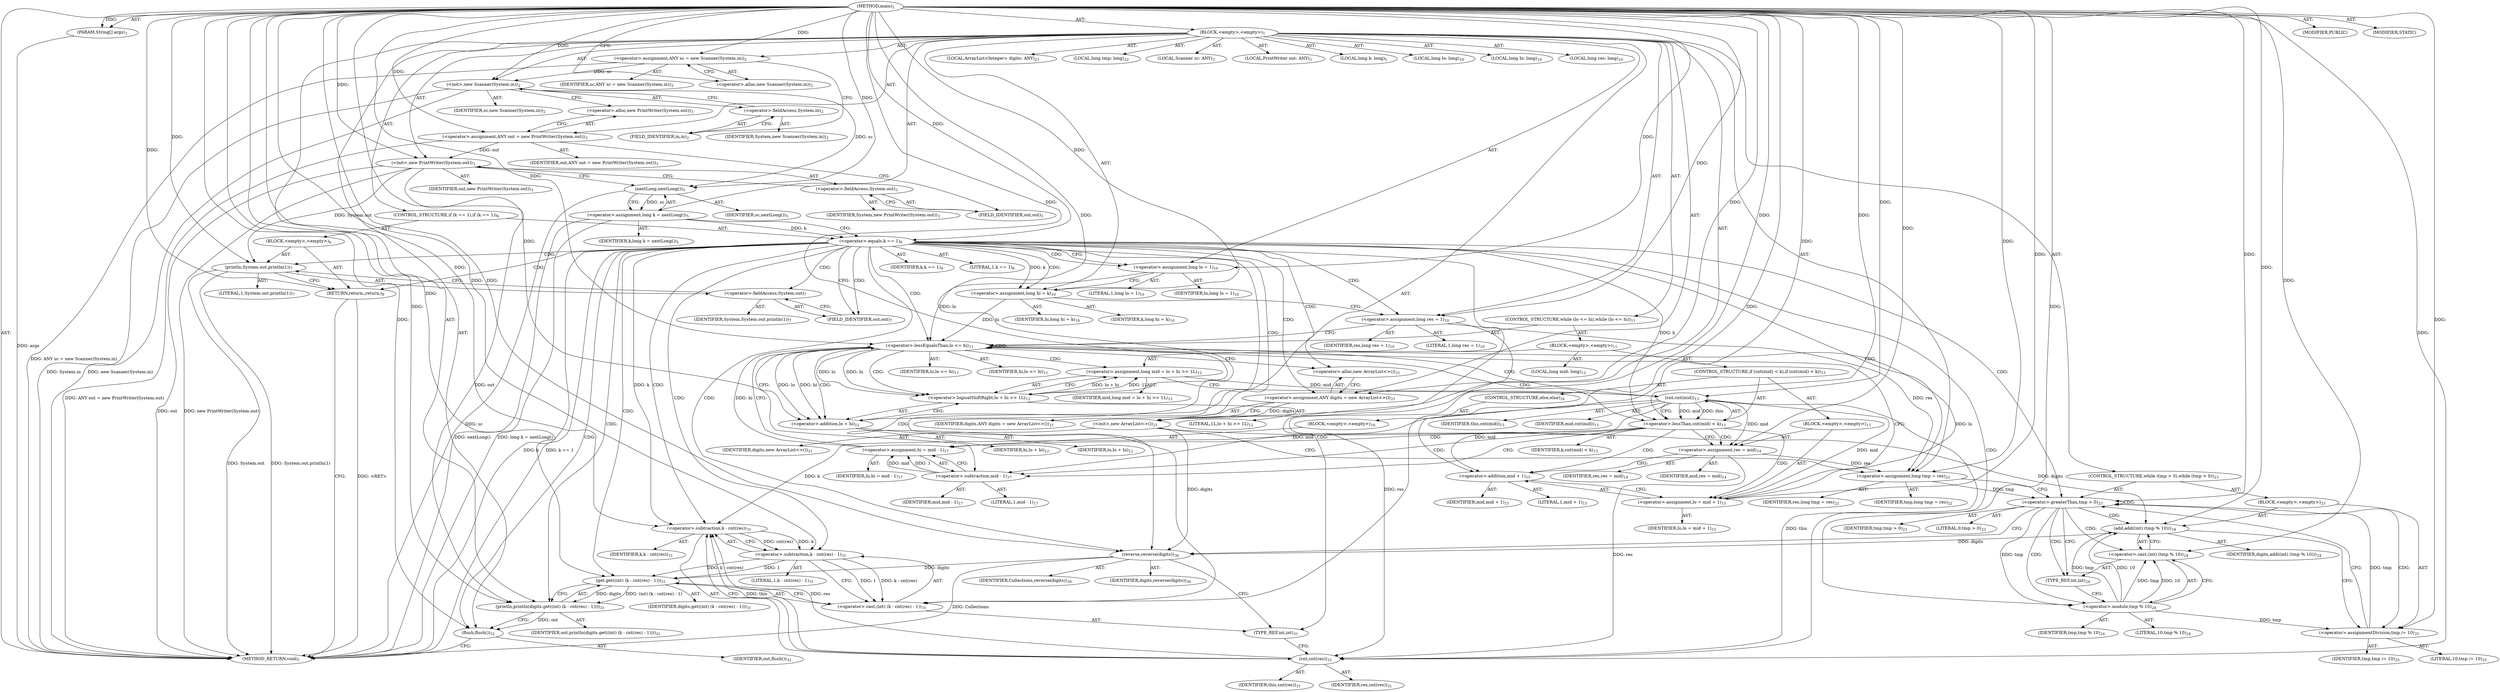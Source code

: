 digraph "main" {  
"23" [label = <(METHOD,main)<SUB>1</SUB>> ]
"24" [label = <(PARAM,String[] args)<SUB>1</SUB>> ]
"25" [label = <(BLOCK,&lt;empty&gt;,&lt;empty&gt;)<SUB>1</SUB>> ]
"4" [label = <(LOCAL,Scanner sc: ANY)<SUB>2</SUB>> ]
"26" [label = <(&lt;operator&gt;.assignment,ANY sc = new Scanner(System.in))<SUB>2</SUB>> ]
"27" [label = <(IDENTIFIER,sc,ANY sc = new Scanner(System.in))<SUB>2</SUB>> ]
"28" [label = <(&lt;operator&gt;.alloc,new Scanner(System.in))<SUB>2</SUB>> ]
"29" [label = <(&lt;init&gt;,new Scanner(System.in))<SUB>2</SUB>> ]
"3" [label = <(IDENTIFIER,sc,new Scanner(System.in))<SUB>2</SUB>> ]
"30" [label = <(&lt;operator&gt;.fieldAccess,System.in)<SUB>2</SUB>> ]
"31" [label = <(IDENTIFIER,System,new Scanner(System.in))<SUB>2</SUB>> ]
"32" [label = <(FIELD_IDENTIFIER,in,in)<SUB>2</SUB>> ]
"6" [label = <(LOCAL,PrintWriter out: ANY)<SUB>3</SUB>> ]
"33" [label = <(&lt;operator&gt;.assignment,ANY out = new PrintWriter(System.out))<SUB>3</SUB>> ]
"34" [label = <(IDENTIFIER,out,ANY out = new PrintWriter(System.out))<SUB>3</SUB>> ]
"35" [label = <(&lt;operator&gt;.alloc,new PrintWriter(System.out))<SUB>3</SUB>> ]
"36" [label = <(&lt;init&gt;,new PrintWriter(System.out))<SUB>3</SUB>> ]
"5" [label = <(IDENTIFIER,out,new PrintWriter(System.out))<SUB>3</SUB>> ]
"37" [label = <(&lt;operator&gt;.fieldAccess,System.out)<SUB>3</SUB>> ]
"38" [label = <(IDENTIFIER,System,new PrintWriter(System.out))<SUB>3</SUB>> ]
"39" [label = <(FIELD_IDENTIFIER,out,out)<SUB>3</SUB>> ]
"40" [label = <(LOCAL,long k: long)<SUB>5</SUB>> ]
"41" [label = <(&lt;operator&gt;.assignment,long k = nextLong())<SUB>5</SUB>> ]
"42" [label = <(IDENTIFIER,k,long k = nextLong())<SUB>5</SUB>> ]
"43" [label = <(nextLong,nextLong())<SUB>5</SUB>> ]
"44" [label = <(IDENTIFIER,sc,nextLong())<SUB>5</SUB>> ]
"45" [label = <(CONTROL_STRUCTURE,if (k == 1),if (k == 1))<SUB>6</SUB>> ]
"46" [label = <(&lt;operator&gt;.equals,k == 1)<SUB>6</SUB>> ]
"47" [label = <(IDENTIFIER,k,k == 1)<SUB>6</SUB>> ]
"48" [label = <(LITERAL,1,k == 1)<SUB>6</SUB>> ]
"49" [label = <(BLOCK,&lt;empty&gt;,&lt;empty&gt;)<SUB>6</SUB>> ]
"50" [label = <(println,System.out.println(1))<SUB>7</SUB>> ]
"51" [label = <(&lt;operator&gt;.fieldAccess,System.out)<SUB>7</SUB>> ]
"52" [label = <(IDENTIFIER,System,System.out.println(1))<SUB>7</SUB>> ]
"53" [label = <(FIELD_IDENTIFIER,out,out)<SUB>7</SUB>> ]
"54" [label = <(LITERAL,1,System.out.println(1))<SUB>7</SUB>> ]
"55" [label = <(RETURN,return;,return;)<SUB>8</SUB>> ]
"56" [label = <(LOCAL,long lo: long)<SUB>10</SUB>> ]
"57" [label = <(LOCAL,long hi: long)<SUB>10</SUB>> ]
"58" [label = <(LOCAL,long res: long)<SUB>10</SUB>> ]
"59" [label = <(&lt;operator&gt;.assignment,long lo = 1)<SUB>10</SUB>> ]
"60" [label = <(IDENTIFIER,lo,long lo = 1)<SUB>10</SUB>> ]
"61" [label = <(LITERAL,1,long lo = 1)<SUB>10</SUB>> ]
"62" [label = <(&lt;operator&gt;.assignment,long hi = k)<SUB>10</SUB>> ]
"63" [label = <(IDENTIFIER,hi,long hi = k)<SUB>10</SUB>> ]
"64" [label = <(IDENTIFIER,k,long hi = k)<SUB>10</SUB>> ]
"65" [label = <(&lt;operator&gt;.assignment,long res = 1)<SUB>10</SUB>> ]
"66" [label = <(IDENTIFIER,res,long res = 1)<SUB>10</SUB>> ]
"67" [label = <(LITERAL,1,long res = 1)<SUB>10</SUB>> ]
"68" [label = <(CONTROL_STRUCTURE,while (lo &lt;= hi),while (lo &lt;= hi))<SUB>11</SUB>> ]
"69" [label = <(&lt;operator&gt;.lessEqualsThan,lo &lt;= hi)<SUB>11</SUB>> ]
"70" [label = <(IDENTIFIER,lo,lo &lt;= hi)<SUB>11</SUB>> ]
"71" [label = <(IDENTIFIER,hi,lo &lt;= hi)<SUB>11</SUB>> ]
"72" [label = <(BLOCK,&lt;empty&gt;,&lt;empty&gt;)<SUB>11</SUB>> ]
"73" [label = <(LOCAL,long mid: long)<SUB>12</SUB>> ]
"74" [label = <(&lt;operator&gt;.assignment,long mid = lo + hi &gt;&gt; 1L)<SUB>12</SUB>> ]
"75" [label = <(IDENTIFIER,mid,long mid = lo + hi &gt;&gt; 1L)<SUB>12</SUB>> ]
"76" [label = <(&lt;operator&gt;.logicalShiftRight,lo + hi &gt;&gt; 1L)<SUB>12</SUB>> ]
"77" [label = <(&lt;operator&gt;.addition,lo + hi)<SUB>12</SUB>> ]
"78" [label = <(IDENTIFIER,lo,lo + hi)<SUB>12</SUB>> ]
"79" [label = <(IDENTIFIER,hi,lo + hi)<SUB>12</SUB>> ]
"80" [label = <(LITERAL,1L,lo + hi &gt;&gt; 1L)<SUB>12</SUB>> ]
"81" [label = <(CONTROL_STRUCTURE,if (cnt(mid) &lt; k),if (cnt(mid) &lt; k))<SUB>13</SUB>> ]
"82" [label = <(&lt;operator&gt;.lessThan,cnt(mid) &lt; k)<SUB>13</SUB>> ]
"83" [label = <(cnt,cnt(mid))<SUB>13</SUB>> ]
"84" [label = <(IDENTIFIER,this,cnt(mid))<SUB>13</SUB>> ]
"85" [label = <(IDENTIFIER,mid,cnt(mid))<SUB>13</SUB>> ]
"86" [label = <(IDENTIFIER,k,cnt(mid) &lt; k)<SUB>13</SUB>> ]
"87" [label = <(BLOCK,&lt;empty&gt;,&lt;empty&gt;)<SUB>13</SUB>> ]
"88" [label = <(&lt;operator&gt;.assignment,res = mid)<SUB>14</SUB>> ]
"89" [label = <(IDENTIFIER,res,res = mid)<SUB>14</SUB>> ]
"90" [label = <(IDENTIFIER,mid,res = mid)<SUB>14</SUB>> ]
"91" [label = <(&lt;operator&gt;.assignment,lo = mid + 1)<SUB>15</SUB>> ]
"92" [label = <(IDENTIFIER,lo,lo = mid + 1)<SUB>15</SUB>> ]
"93" [label = <(&lt;operator&gt;.addition,mid + 1)<SUB>15</SUB>> ]
"94" [label = <(IDENTIFIER,mid,mid + 1)<SUB>15</SUB>> ]
"95" [label = <(LITERAL,1,mid + 1)<SUB>15</SUB>> ]
"96" [label = <(CONTROL_STRUCTURE,else,else)<SUB>16</SUB>> ]
"97" [label = <(BLOCK,&lt;empty&gt;,&lt;empty&gt;)<SUB>16</SUB>> ]
"98" [label = <(&lt;operator&gt;.assignment,hi = mid - 1)<SUB>17</SUB>> ]
"99" [label = <(IDENTIFIER,hi,hi = mid - 1)<SUB>17</SUB>> ]
"100" [label = <(&lt;operator&gt;.subtraction,mid - 1)<SUB>17</SUB>> ]
"101" [label = <(IDENTIFIER,mid,mid - 1)<SUB>17</SUB>> ]
"102" [label = <(LITERAL,1,mid - 1)<SUB>17</SUB>> ]
"8" [label = <(LOCAL,ArrayList&lt;Integer&gt; digits: ANY)<SUB>21</SUB>> ]
"103" [label = <(&lt;operator&gt;.assignment,ANY digits = new ArrayList&lt;&gt;())<SUB>21</SUB>> ]
"104" [label = <(IDENTIFIER,digits,ANY digits = new ArrayList&lt;&gt;())<SUB>21</SUB>> ]
"105" [label = <(&lt;operator&gt;.alloc,new ArrayList&lt;&gt;())<SUB>21</SUB>> ]
"106" [label = <(&lt;init&gt;,new ArrayList&lt;&gt;())<SUB>21</SUB>> ]
"7" [label = <(IDENTIFIER,digits,new ArrayList&lt;&gt;())<SUB>21</SUB>> ]
"107" [label = <(LOCAL,long tmp: long)<SUB>22</SUB>> ]
"108" [label = <(&lt;operator&gt;.assignment,long tmp = res)<SUB>22</SUB>> ]
"109" [label = <(IDENTIFIER,tmp,long tmp = res)<SUB>22</SUB>> ]
"110" [label = <(IDENTIFIER,res,long tmp = res)<SUB>22</SUB>> ]
"111" [label = <(CONTROL_STRUCTURE,while (tmp &gt; 0),while (tmp &gt; 0))<SUB>23</SUB>> ]
"112" [label = <(&lt;operator&gt;.greaterThan,tmp &gt; 0)<SUB>23</SUB>> ]
"113" [label = <(IDENTIFIER,tmp,tmp &gt; 0)<SUB>23</SUB>> ]
"114" [label = <(LITERAL,0,tmp &gt; 0)<SUB>23</SUB>> ]
"115" [label = <(BLOCK,&lt;empty&gt;,&lt;empty&gt;)<SUB>23</SUB>> ]
"116" [label = <(add,add((int) (tmp % 10)))<SUB>24</SUB>> ]
"117" [label = <(IDENTIFIER,digits,add((int) (tmp % 10)))<SUB>24</SUB>> ]
"118" [label = <(&lt;operator&gt;.cast,(int) (tmp % 10))<SUB>24</SUB>> ]
"119" [label = <(TYPE_REF,int,int)<SUB>24</SUB>> ]
"120" [label = <(&lt;operator&gt;.modulo,tmp % 10)<SUB>24</SUB>> ]
"121" [label = <(IDENTIFIER,tmp,tmp % 10)<SUB>24</SUB>> ]
"122" [label = <(LITERAL,10,tmp % 10)<SUB>24</SUB>> ]
"123" [label = <(&lt;operator&gt;.assignmentDivision,tmp /= 10)<SUB>25</SUB>> ]
"124" [label = <(IDENTIFIER,tmp,tmp /= 10)<SUB>25</SUB>> ]
"125" [label = <(LITERAL,10,tmp /= 10)<SUB>25</SUB>> ]
"126" [label = <(reverse,reverse(digits))<SUB>30</SUB>> ]
"127" [label = <(IDENTIFIER,Collections,reverse(digits))<SUB>30</SUB>> ]
"128" [label = <(IDENTIFIER,digits,reverse(digits))<SUB>30</SUB>> ]
"129" [label = <(println,println(digits.get((int) (k - cnt(res) - 1))))<SUB>31</SUB>> ]
"130" [label = <(IDENTIFIER,out,println(digits.get((int) (k - cnt(res) - 1))))<SUB>31</SUB>> ]
"131" [label = <(get,get((int) (k - cnt(res) - 1)))<SUB>31</SUB>> ]
"132" [label = <(IDENTIFIER,digits,get((int) (k - cnt(res) - 1)))<SUB>31</SUB>> ]
"133" [label = <(&lt;operator&gt;.cast,(int) (k - cnt(res) - 1))<SUB>31</SUB>> ]
"134" [label = <(TYPE_REF,int,int)<SUB>31</SUB>> ]
"135" [label = <(&lt;operator&gt;.subtraction,k - cnt(res) - 1)<SUB>31</SUB>> ]
"136" [label = <(&lt;operator&gt;.subtraction,k - cnt(res))<SUB>31</SUB>> ]
"137" [label = <(IDENTIFIER,k,k - cnt(res))<SUB>31</SUB>> ]
"138" [label = <(cnt,cnt(res))<SUB>31</SUB>> ]
"139" [label = <(IDENTIFIER,this,cnt(res))<SUB>31</SUB>> ]
"140" [label = <(IDENTIFIER,res,cnt(res))<SUB>31</SUB>> ]
"141" [label = <(LITERAL,1,k - cnt(res) - 1)<SUB>31</SUB>> ]
"142" [label = <(flush,flush())<SUB>32</SUB>> ]
"143" [label = <(IDENTIFIER,out,flush())<SUB>32</SUB>> ]
"144" [label = <(MODIFIER,PUBLIC)> ]
"145" [label = <(MODIFIER,STATIC)> ]
"146" [label = <(METHOD_RETURN,void)<SUB>1</SUB>> ]
  "23" -> "24"  [ label = "AST: "] 
  "23" -> "25"  [ label = "AST: "] 
  "23" -> "144"  [ label = "AST: "] 
  "23" -> "145"  [ label = "AST: "] 
  "23" -> "146"  [ label = "AST: "] 
  "25" -> "4"  [ label = "AST: "] 
  "25" -> "26"  [ label = "AST: "] 
  "25" -> "29"  [ label = "AST: "] 
  "25" -> "6"  [ label = "AST: "] 
  "25" -> "33"  [ label = "AST: "] 
  "25" -> "36"  [ label = "AST: "] 
  "25" -> "40"  [ label = "AST: "] 
  "25" -> "41"  [ label = "AST: "] 
  "25" -> "45"  [ label = "AST: "] 
  "25" -> "56"  [ label = "AST: "] 
  "25" -> "57"  [ label = "AST: "] 
  "25" -> "58"  [ label = "AST: "] 
  "25" -> "59"  [ label = "AST: "] 
  "25" -> "62"  [ label = "AST: "] 
  "25" -> "65"  [ label = "AST: "] 
  "25" -> "68"  [ label = "AST: "] 
  "25" -> "8"  [ label = "AST: "] 
  "25" -> "103"  [ label = "AST: "] 
  "25" -> "106"  [ label = "AST: "] 
  "25" -> "107"  [ label = "AST: "] 
  "25" -> "108"  [ label = "AST: "] 
  "25" -> "111"  [ label = "AST: "] 
  "25" -> "126"  [ label = "AST: "] 
  "25" -> "129"  [ label = "AST: "] 
  "25" -> "142"  [ label = "AST: "] 
  "26" -> "27"  [ label = "AST: "] 
  "26" -> "28"  [ label = "AST: "] 
  "29" -> "3"  [ label = "AST: "] 
  "29" -> "30"  [ label = "AST: "] 
  "30" -> "31"  [ label = "AST: "] 
  "30" -> "32"  [ label = "AST: "] 
  "33" -> "34"  [ label = "AST: "] 
  "33" -> "35"  [ label = "AST: "] 
  "36" -> "5"  [ label = "AST: "] 
  "36" -> "37"  [ label = "AST: "] 
  "37" -> "38"  [ label = "AST: "] 
  "37" -> "39"  [ label = "AST: "] 
  "41" -> "42"  [ label = "AST: "] 
  "41" -> "43"  [ label = "AST: "] 
  "43" -> "44"  [ label = "AST: "] 
  "45" -> "46"  [ label = "AST: "] 
  "45" -> "49"  [ label = "AST: "] 
  "46" -> "47"  [ label = "AST: "] 
  "46" -> "48"  [ label = "AST: "] 
  "49" -> "50"  [ label = "AST: "] 
  "49" -> "55"  [ label = "AST: "] 
  "50" -> "51"  [ label = "AST: "] 
  "50" -> "54"  [ label = "AST: "] 
  "51" -> "52"  [ label = "AST: "] 
  "51" -> "53"  [ label = "AST: "] 
  "59" -> "60"  [ label = "AST: "] 
  "59" -> "61"  [ label = "AST: "] 
  "62" -> "63"  [ label = "AST: "] 
  "62" -> "64"  [ label = "AST: "] 
  "65" -> "66"  [ label = "AST: "] 
  "65" -> "67"  [ label = "AST: "] 
  "68" -> "69"  [ label = "AST: "] 
  "68" -> "72"  [ label = "AST: "] 
  "69" -> "70"  [ label = "AST: "] 
  "69" -> "71"  [ label = "AST: "] 
  "72" -> "73"  [ label = "AST: "] 
  "72" -> "74"  [ label = "AST: "] 
  "72" -> "81"  [ label = "AST: "] 
  "74" -> "75"  [ label = "AST: "] 
  "74" -> "76"  [ label = "AST: "] 
  "76" -> "77"  [ label = "AST: "] 
  "76" -> "80"  [ label = "AST: "] 
  "77" -> "78"  [ label = "AST: "] 
  "77" -> "79"  [ label = "AST: "] 
  "81" -> "82"  [ label = "AST: "] 
  "81" -> "87"  [ label = "AST: "] 
  "81" -> "96"  [ label = "AST: "] 
  "82" -> "83"  [ label = "AST: "] 
  "82" -> "86"  [ label = "AST: "] 
  "83" -> "84"  [ label = "AST: "] 
  "83" -> "85"  [ label = "AST: "] 
  "87" -> "88"  [ label = "AST: "] 
  "87" -> "91"  [ label = "AST: "] 
  "88" -> "89"  [ label = "AST: "] 
  "88" -> "90"  [ label = "AST: "] 
  "91" -> "92"  [ label = "AST: "] 
  "91" -> "93"  [ label = "AST: "] 
  "93" -> "94"  [ label = "AST: "] 
  "93" -> "95"  [ label = "AST: "] 
  "96" -> "97"  [ label = "AST: "] 
  "97" -> "98"  [ label = "AST: "] 
  "98" -> "99"  [ label = "AST: "] 
  "98" -> "100"  [ label = "AST: "] 
  "100" -> "101"  [ label = "AST: "] 
  "100" -> "102"  [ label = "AST: "] 
  "103" -> "104"  [ label = "AST: "] 
  "103" -> "105"  [ label = "AST: "] 
  "106" -> "7"  [ label = "AST: "] 
  "108" -> "109"  [ label = "AST: "] 
  "108" -> "110"  [ label = "AST: "] 
  "111" -> "112"  [ label = "AST: "] 
  "111" -> "115"  [ label = "AST: "] 
  "112" -> "113"  [ label = "AST: "] 
  "112" -> "114"  [ label = "AST: "] 
  "115" -> "116"  [ label = "AST: "] 
  "115" -> "123"  [ label = "AST: "] 
  "116" -> "117"  [ label = "AST: "] 
  "116" -> "118"  [ label = "AST: "] 
  "118" -> "119"  [ label = "AST: "] 
  "118" -> "120"  [ label = "AST: "] 
  "120" -> "121"  [ label = "AST: "] 
  "120" -> "122"  [ label = "AST: "] 
  "123" -> "124"  [ label = "AST: "] 
  "123" -> "125"  [ label = "AST: "] 
  "126" -> "127"  [ label = "AST: "] 
  "126" -> "128"  [ label = "AST: "] 
  "129" -> "130"  [ label = "AST: "] 
  "129" -> "131"  [ label = "AST: "] 
  "131" -> "132"  [ label = "AST: "] 
  "131" -> "133"  [ label = "AST: "] 
  "133" -> "134"  [ label = "AST: "] 
  "133" -> "135"  [ label = "AST: "] 
  "135" -> "136"  [ label = "AST: "] 
  "135" -> "141"  [ label = "AST: "] 
  "136" -> "137"  [ label = "AST: "] 
  "136" -> "138"  [ label = "AST: "] 
  "138" -> "139"  [ label = "AST: "] 
  "138" -> "140"  [ label = "AST: "] 
  "142" -> "143"  [ label = "AST: "] 
  "26" -> "32"  [ label = "CFG: "] 
  "29" -> "35"  [ label = "CFG: "] 
  "33" -> "39"  [ label = "CFG: "] 
  "36" -> "43"  [ label = "CFG: "] 
  "41" -> "46"  [ label = "CFG: "] 
  "59" -> "62"  [ label = "CFG: "] 
  "62" -> "65"  [ label = "CFG: "] 
  "65" -> "69"  [ label = "CFG: "] 
  "103" -> "106"  [ label = "CFG: "] 
  "106" -> "108"  [ label = "CFG: "] 
  "108" -> "112"  [ label = "CFG: "] 
  "126" -> "134"  [ label = "CFG: "] 
  "129" -> "142"  [ label = "CFG: "] 
  "142" -> "146"  [ label = "CFG: "] 
  "28" -> "26"  [ label = "CFG: "] 
  "30" -> "29"  [ label = "CFG: "] 
  "35" -> "33"  [ label = "CFG: "] 
  "37" -> "36"  [ label = "CFG: "] 
  "43" -> "41"  [ label = "CFG: "] 
  "46" -> "53"  [ label = "CFG: "] 
  "46" -> "59"  [ label = "CFG: "] 
  "69" -> "77"  [ label = "CFG: "] 
  "69" -> "105"  [ label = "CFG: "] 
  "105" -> "103"  [ label = "CFG: "] 
  "112" -> "119"  [ label = "CFG: "] 
  "112" -> "126"  [ label = "CFG: "] 
  "131" -> "129"  [ label = "CFG: "] 
  "32" -> "30"  [ label = "CFG: "] 
  "39" -> "37"  [ label = "CFG: "] 
  "50" -> "55"  [ label = "CFG: "] 
  "55" -> "146"  [ label = "CFG: "] 
  "74" -> "83"  [ label = "CFG: "] 
  "116" -> "123"  [ label = "CFG: "] 
  "123" -> "112"  [ label = "CFG: "] 
  "133" -> "131"  [ label = "CFG: "] 
  "51" -> "50"  [ label = "CFG: "] 
  "76" -> "74"  [ label = "CFG: "] 
  "82" -> "88"  [ label = "CFG: "] 
  "82" -> "100"  [ label = "CFG: "] 
  "118" -> "116"  [ label = "CFG: "] 
  "134" -> "138"  [ label = "CFG: "] 
  "135" -> "133"  [ label = "CFG: "] 
  "53" -> "51"  [ label = "CFG: "] 
  "77" -> "76"  [ label = "CFG: "] 
  "83" -> "82"  [ label = "CFG: "] 
  "88" -> "93"  [ label = "CFG: "] 
  "91" -> "69"  [ label = "CFG: "] 
  "119" -> "120"  [ label = "CFG: "] 
  "120" -> "118"  [ label = "CFG: "] 
  "136" -> "135"  [ label = "CFG: "] 
  "93" -> "91"  [ label = "CFG: "] 
  "98" -> "69"  [ label = "CFG: "] 
  "138" -> "136"  [ label = "CFG: "] 
  "100" -> "98"  [ label = "CFG: "] 
  "23" -> "28"  [ label = "CFG: "] 
  "55" -> "146"  [ label = "DDG: &lt;RET&gt;"] 
  "24" -> "146"  [ label = "DDG: args"] 
  "26" -> "146"  [ label = "DDG: ANY sc = new Scanner(System.in)"] 
  "29" -> "146"  [ label = "DDG: System.in"] 
  "29" -> "146"  [ label = "DDG: new Scanner(System.in)"] 
  "33" -> "146"  [ label = "DDG: ANY out = new PrintWriter(System.out)"] 
  "36" -> "146"  [ label = "DDG: out"] 
  "36" -> "146"  [ label = "DDG: new PrintWriter(System.out)"] 
  "43" -> "146"  [ label = "DDG: sc"] 
  "41" -> "146"  [ label = "DDG: nextLong()"] 
  "41" -> "146"  [ label = "DDG: long k = nextLong()"] 
  "46" -> "146"  [ label = "DDG: k"] 
  "46" -> "146"  [ label = "DDG: k == 1"] 
  "50" -> "146"  [ label = "DDG: System.out"] 
  "50" -> "146"  [ label = "DDG: System.out.println(1)"] 
  "126" -> "146"  [ label = "DDG: Collections"] 
  "23" -> "24"  [ label = "DDG: "] 
  "23" -> "26"  [ label = "DDG: "] 
  "23" -> "33"  [ label = "DDG: "] 
  "43" -> "41"  [ label = "DDG: sc"] 
  "23" -> "59"  [ label = "DDG: "] 
  "46" -> "62"  [ label = "DDG: k"] 
  "23" -> "62"  [ label = "DDG: "] 
  "23" -> "65"  [ label = "DDG: "] 
  "23" -> "103"  [ label = "DDG: "] 
  "65" -> "108"  [ label = "DDG: res"] 
  "88" -> "108"  [ label = "DDG: res"] 
  "23" -> "108"  [ label = "DDG: "] 
  "26" -> "29"  [ label = "DDG: sc"] 
  "23" -> "29"  [ label = "DDG: "] 
  "33" -> "36"  [ label = "DDG: out"] 
  "23" -> "36"  [ label = "DDG: "] 
  "103" -> "106"  [ label = "DDG: digits"] 
  "23" -> "106"  [ label = "DDG: "] 
  "23" -> "126"  [ label = "DDG: "] 
  "106" -> "126"  [ label = "DDG: digits"] 
  "116" -> "126"  [ label = "DDG: digits"] 
  "36" -> "129"  [ label = "DDG: out"] 
  "23" -> "129"  [ label = "DDG: "] 
  "131" -> "129"  [ label = "DDG: digits"] 
  "131" -> "129"  [ label = "DDG: (int) (k - cnt(res) - 1)"] 
  "129" -> "142"  [ label = "DDG: out"] 
  "23" -> "142"  [ label = "DDG: "] 
  "29" -> "43"  [ label = "DDG: sc"] 
  "23" -> "43"  [ label = "DDG: "] 
  "41" -> "46"  [ label = "DDG: k"] 
  "23" -> "46"  [ label = "DDG: "] 
  "23" -> "55"  [ label = "DDG: "] 
  "59" -> "69"  [ label = "DDG: lo"] 
  "91" -> "69"  [ label = "DDG: lo"] 
  "23" -> "69"  [ label = "DDG: "] 
  "62" -> "69"  [ label = "DDG: hi"] 
  "98" -> "69"  [ label = "DDG: hi"] 
  "76" -> "74"  [ label = "DDG: lo + hi"] 
  "76" -> "74"  [ label = "DDG: 1L"] 
  "108" -> "112"  [ label = "DDG: tmp"] 
  "123" -> "112"  [ label = "DDG: tmp"] 
  "23" -> "112"  [ label = "DDG: "] 
  "23" -> "123"  [ label = "DDG: "] 
  "126" -> "131"  [ label = "DDG: digits"] 
  "23" -> "131"  [ label = "DDG: "] 
  "135" -> "131"  [ label = "DDG: k - cnt(res)"] 
  "135" -> "131"  [ label = "DDG: 1"] 
  "36" -> "50"  [ label = "DDG: System.out"] 
  "23" -> "50"  [ label = "DDG: "] 
  "106" -> "116"  [ label = "DDG: digits"] 
  "23" -> "116"  [ label = "DDG: "] 
  "120" -> "116"  [ label = "DDG: tmp"] 
  "120" -> "116"  [ label = "DDG: 10"] 
  "120" -> "123"  [ label = "DDG: tmp"] 
  "23" -> "133"  [ label = "DDG: "] 
  "135" -> "133"  [ label = "DDG: k - cnt(res)"] 
  "135" -> "133"  [ label = "DDG: 1"] 
  "69" -> "76"  [ label = "DDG: lo"] 
  "23" -> "76"  [ label = "DDG: "] 
  "69" -> "76"  [ label = "DDG: hi"] 
  "83" -> "82"  [ label = "DDG: this"] 
  "83" -> "82"  [ label = "DDG: mid"] 
  "23" -> "82"  [ label = "DDG: "] 
  "46" -> "82"  [ label = "DDG: k"] 
  "83" -> "88"  [ label = "DDG: mid"] 
  "23" -> "88"  [ label = "DDG: "] 
  "23" -> "91"  [ label = "DDG: "] 
  "83" -> "91"  [ label = "DDG: mid"] 
  "23" -> "118"  [ label = "DDG: "] 
  "120" -> "118"  [ label = "DDG: tmp"] 
  "120" -> "118"  [ label = "DDG: 10"] 
  "136" -> "135"  [ label = "DDG: k"] 
  "136" -> "135"  [ label = "DDG: cnt(res)"] 
  "23" -> "135"  [ label = "DDG: "] 
  "69" -> "77"  [ label = "DDG: lo"] 
  "23" -> "77"  [ label = "DDG: "] 
  "69" -> "77"  [ label = "DDG: hi"] 
  "23" -> "83"  [ label = "DDG: "] 
  "74" -> "83"  [ label = "DDG: mid"] 
  "100" -> "98"  [ label = "DDG: mid"] 
  "100" -> "98"  [ label = "DDG: 1"] 
  "112" -> "120"  [ label = "DDG: tmp"] 
  "23" -> "120"  [ label = "DDG: "] 
  "82" -> "136"  [ label = "DDG: k"] 
  "23" -> "136"  [ label = "DDG: "] 
  "46" -> "136"  [ label = "DDG: k"] 
  "138" -> "136"  [ label = "DDG: this"] 
  "138" -> "136"  [ label = "DDG: res"] 
  "23" -> "93"  [ label = "DDG: "] 
  "83" -> "93"  [ label = "DDG: mid"] 
  "83" -> "138"  [ label = "DDG: this"] 
  "23" -> "138"  [ label = "DDG: "] 
  "65" -> "138"  [ label = "DDG: res"] 
  "88" -> "138"  [ label = "DDG: res"] 
  "83" -> "100"  [ label = "DDG: mid"] 
  "23" -> "100"  [ label = "DDG: "] 
  "46" -> "51"  [ label = "CDG: "] 
  "46" -> "136"  [ label = "CDG: "] 
  "46" -> "131"  [ label = "CDG: "] 
  "46" -> "103"  [ label = "CDG: "] 
  "46" -> "69"  [ label = "CDG: "] 
  "46" -> "142"  [ label = "CDG: "] 
  "46" -> "106"  [ label = "CDG: "] 
  "46" -> "65"  [ label = "CDG: "] 
  "46" -> "50"  [ label = "CDG: "] 
  "46" -> "59"  [ label = "CDG: "] 
  "46" -> "112"  [ label = "CDG: "] 
  "46" -> "129"  [ label = "CDG: "] 
  "46" -> "134"  [ label = "CDG: "] 
  "46" -> "138"  [ label = "CDG: "] 
  "46" -> "126"  [ label = "CDG: "] 
  "46" -> "105"  [ label = "CDG: "] 
  "46" -> "53"  [ label = "CDG: "] 
  "46" -> "135"  [ label = "CDG: "] 
  "46" -> "55"  [ label = "CDG: "] 
  "46" -> "108"  [ label = "CDG: "] 
  "46" -> "62"  [ label = "CDG: "] 
  "46" -> "133"  [ label = "CDG: "] 
  "69" -> "77"  [ label = "CDG: "] 
  "69" -> "69"  [ label = "CDG: "] 
  "69" -> "74"  [ label = "CDG: "] 
  "69" -> "76"  [ label = "CDG: "] 
  "69" -> "82"  [ label = "CDG: "] 
  "69" -> "83"  [ label = "CDG: "] 
  "112" -> "120"  [ label = "CDG: "] 
  "112" -> "116"  [ label = "CDG: "] 
  "112" -> "119"  [ label = "CDG: "] 
  "112" -> "123"  [ label = "CDG: "] 
  "112" -> "112"  [ label = "CDG: "] 
  "112" -> "118"  [ label = "CDG: "] 
  "82" -> "98"  [ label = "CDG: "] 
  "82" -> "91"  [ label = "CDG: "] 
  "82" -> "93"  [ label = "CDG: "] 
  "82" -> "100"  [ label = "CDG: "] 
  "82" -> "88"  [ label = "CDG: "] 
}
